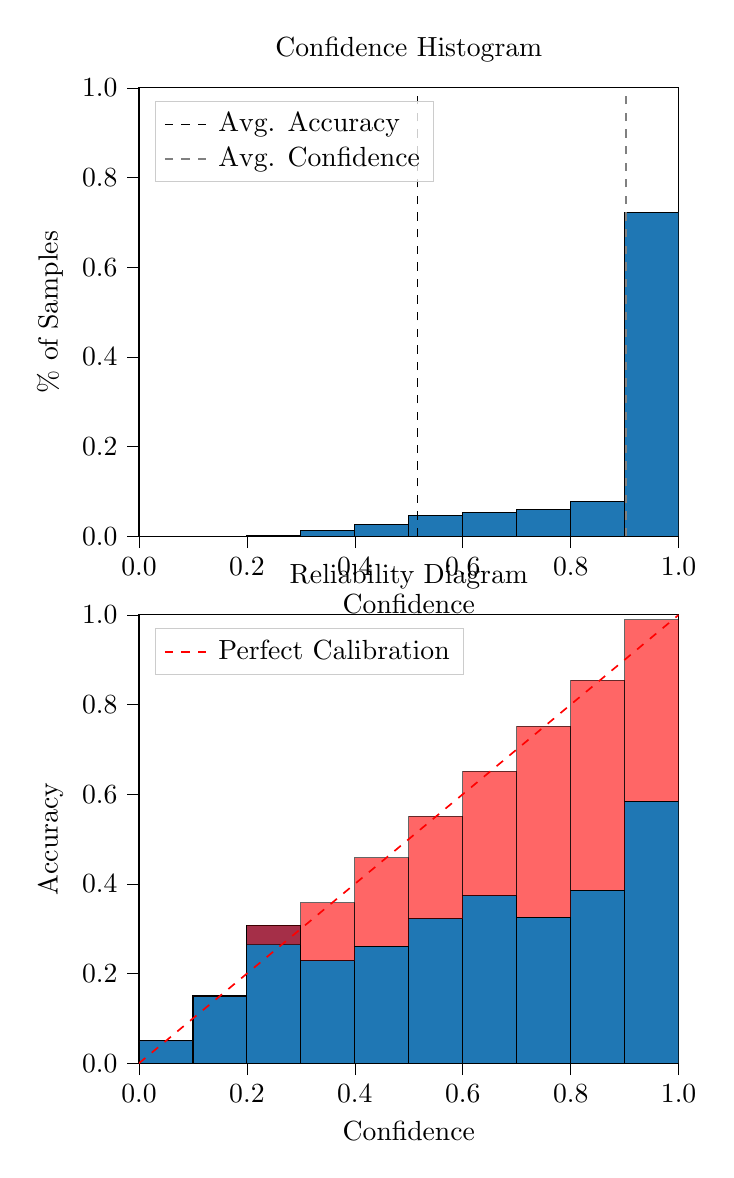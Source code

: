 % This file was created by tikzplotlib v0.9.8.
\begin{tikzpicture}

\definecolor{color0}{rgb}{0.122,0.467,0.706}

\begin{groupplot}[group style={group size=1 by 2}]
\nextgroupplot[
legend cell align={left},
legend style={
  fill opacity=0.8,
  draw opacity=1,
  text opacity=1,
  at={(0.03,0.97)},
  anchor=north west,
  draw=white!80!black
},
tick align=outside,
tick pos=left,
title={Confidence Histogram},
x grid style={white!69.02!black},
xlabel={Confidence},
xmin=0, xmax=1,
xtick style={color=black},
xtick={0,0.2,0.4,0.6,0.8,1},
xticklabels={0.0,0.2,0.4,0.6,0.8,1.0},
y grid style={white!69.02!black},
ylabel={\% of Samples},
ymin=0, ymax=1,
ytick style={color=black},
ytick={0,0.2,0.4,0.6,0.8,1},
yticklabels={0.0,0.2,0.4,0.6,0.8,1.0}
]
\draw[draw=black,fill=color0] (axis cs:-6.939e-18,0) rectangle (axis cs:0.1,0);
\draw[draw=black,fill=color0] (axis cs:0.1,0) rectangle (axis cs:0.2,0);
\draw[draw=black,fill=color0] (axis cs:0.2,0) rectangle (axis cs:0.3,0.001);
\draw[draw=black,fill=color0] (axis cs:0.3,0) rectangle (axis cs:0.4,0.013);
\draw[draw=black,fill=color0] (axis cs:0.4,0) rectangle (axis cs:0.5,0.027);
\draw[draw=black,fill=color0] (axis cs:0.5,0) rectangle (axis cs:0.6,0.046);
\draw[draw=black,fill=color0] (axis cs:0.6,0) rectangle (axis cs:0.7,0.052);
\draw[draw=black,fill=color0] (axis cs:0.7,0) rectangle (axis cs:0.8,0.059);
\draw[draw=black,fill=color0] (axis cs:0.8,0) rectangle (axis cs:0.9,0.078);
\draw[draw=black,fill=color0] (axis cs:0.9,0) rectangle (axis cs:1,0.723);
\addplot [semithick, black, dashed]
table {%
0.516 0
0.516 1
};
\addlegendentry{Avg. Accuracy}
\addplot [semithick, white!50.196!black, dashed]
table {%
0.902 0
0.902 1
};
\addlegendentry{Avg. Confidence}

\nextgroupplot[
legend cell align={left},
legend style={
  fill opacity=0.8,
  draw opacity=1,
  text opacity=1,
  at={(0.03,0.97)},
  anchor=north west,
  draw=white!80!black
},
tick align=outside,
tick pos=left,
title={Reliability Diagram},
x grid style={white!69.02!black},
xlabel={Confidence},
xmin=0, xmax=1,
xtick style={color=black},
xtick={0,0.2,0.4,0.6,0.8,1},
xticklabels={0.0,0.2,0.4,0.6,0.8,1.0},
y grid style={white!69.02!black},
ylabel={Accuracy},
ymin=0, ymax=1,
ytick style={color=black},
ytick={0,0.2,0.4,0.6,0.8,1},
yticklabels={0.0,0.2,0.4,0.6,0.8,1.0}
]
\draw[draw=black,fill=color0] (axis cs:-6.939e-18,0) rectangle (axis cs:0.1,0.05);
\draw[draw=black,fill=color0] (axis cs:0.1,0) rectangle (axis cs:0.2,0.15);
\draw[draw=black,fill=color0] (axis cs:0.2,0) rectangle (axis cs:0.3,0.308);
\draw[draw=black,fill=color0] (axis cs:0.3,0) rectangle (axis cs:0.4,0.229);
\draw[draw=black,fill=color0] (axis cs:0.4,0) rectangle (axis cs:0.5,0.261);
\draw[draw=black,fill=color0] (axis cs:0.5,0) rectangle (axis cs:0.6,0.322);
\draw[draw=black,fill=color0] (axis cs:0.6,0) rectangle (axis cs:0.7,0.374);
\draw[draw=black,fill=color0] (axis cs:0.7,0) rectangle (axis cs:0.8,0.326);
\draw[draw=black,fill=color0] (axis cs:0.8,0) rectangle (axis cs:0.9,0.386);
\draw[draw=black,fill=color0] (axis cs:0.9,0) rectangle (axis cs:1,0.584);
\draw[draw=black,fill=red,opacity=0.6] (axis cs:-6.939e-18,0.05) rectangle (axis cs:0.1,0.05);
\draw[draw=black,fill=red,opacity=0.6] (axis cs:0.1,0.15) rectangle (axis cs:0.2,0.15);
\draw[draw=black,fill=red,opacity=0.6] (axis cs:0.2,0.308) rectangle (axis cs:0.3,0.264);
\draw[draw=black,fill=red,opacity=0.6] (axis cs:0.3,0.229) rectangle (axis cs:0.4,0.358);
\draw[draw=black,fill=red,opacity=0.6] (axis cs:0.4,0.261) rectangle (axis cs:0.5,0.458);
\draw[draw=black,fill=red,opacity=0.6] (axis cs:0.5,0.322) rectangle (axis cs:0.6,0.551);
\draw[draw=black,fill=red,opacity=0.6] (axis cs:0.6,0.374) rectangle (axis cs:0.7,0.651);
\draw[draw=black,fill=red,opacity=0.6] (axis cs:0.7,0.326) rectangle (axis cs:0.8,0.752);
\draw[draw=black,fill=red,opacity=0.6] (axis cs:0.8,0.386) rectangle (axis cs:0.9,0.854);
\draw[draw=black,fill=red,opacity=0.6] (axis cs:0.9,0.584) rectangle (axis cs:1,0.989);
\addplot [semithick, red, dashed]
table {%
0 0
1 1
};
\addlegendentry{Perfect Calibration}
\end{groupplot}

\end{tikzpicture}
